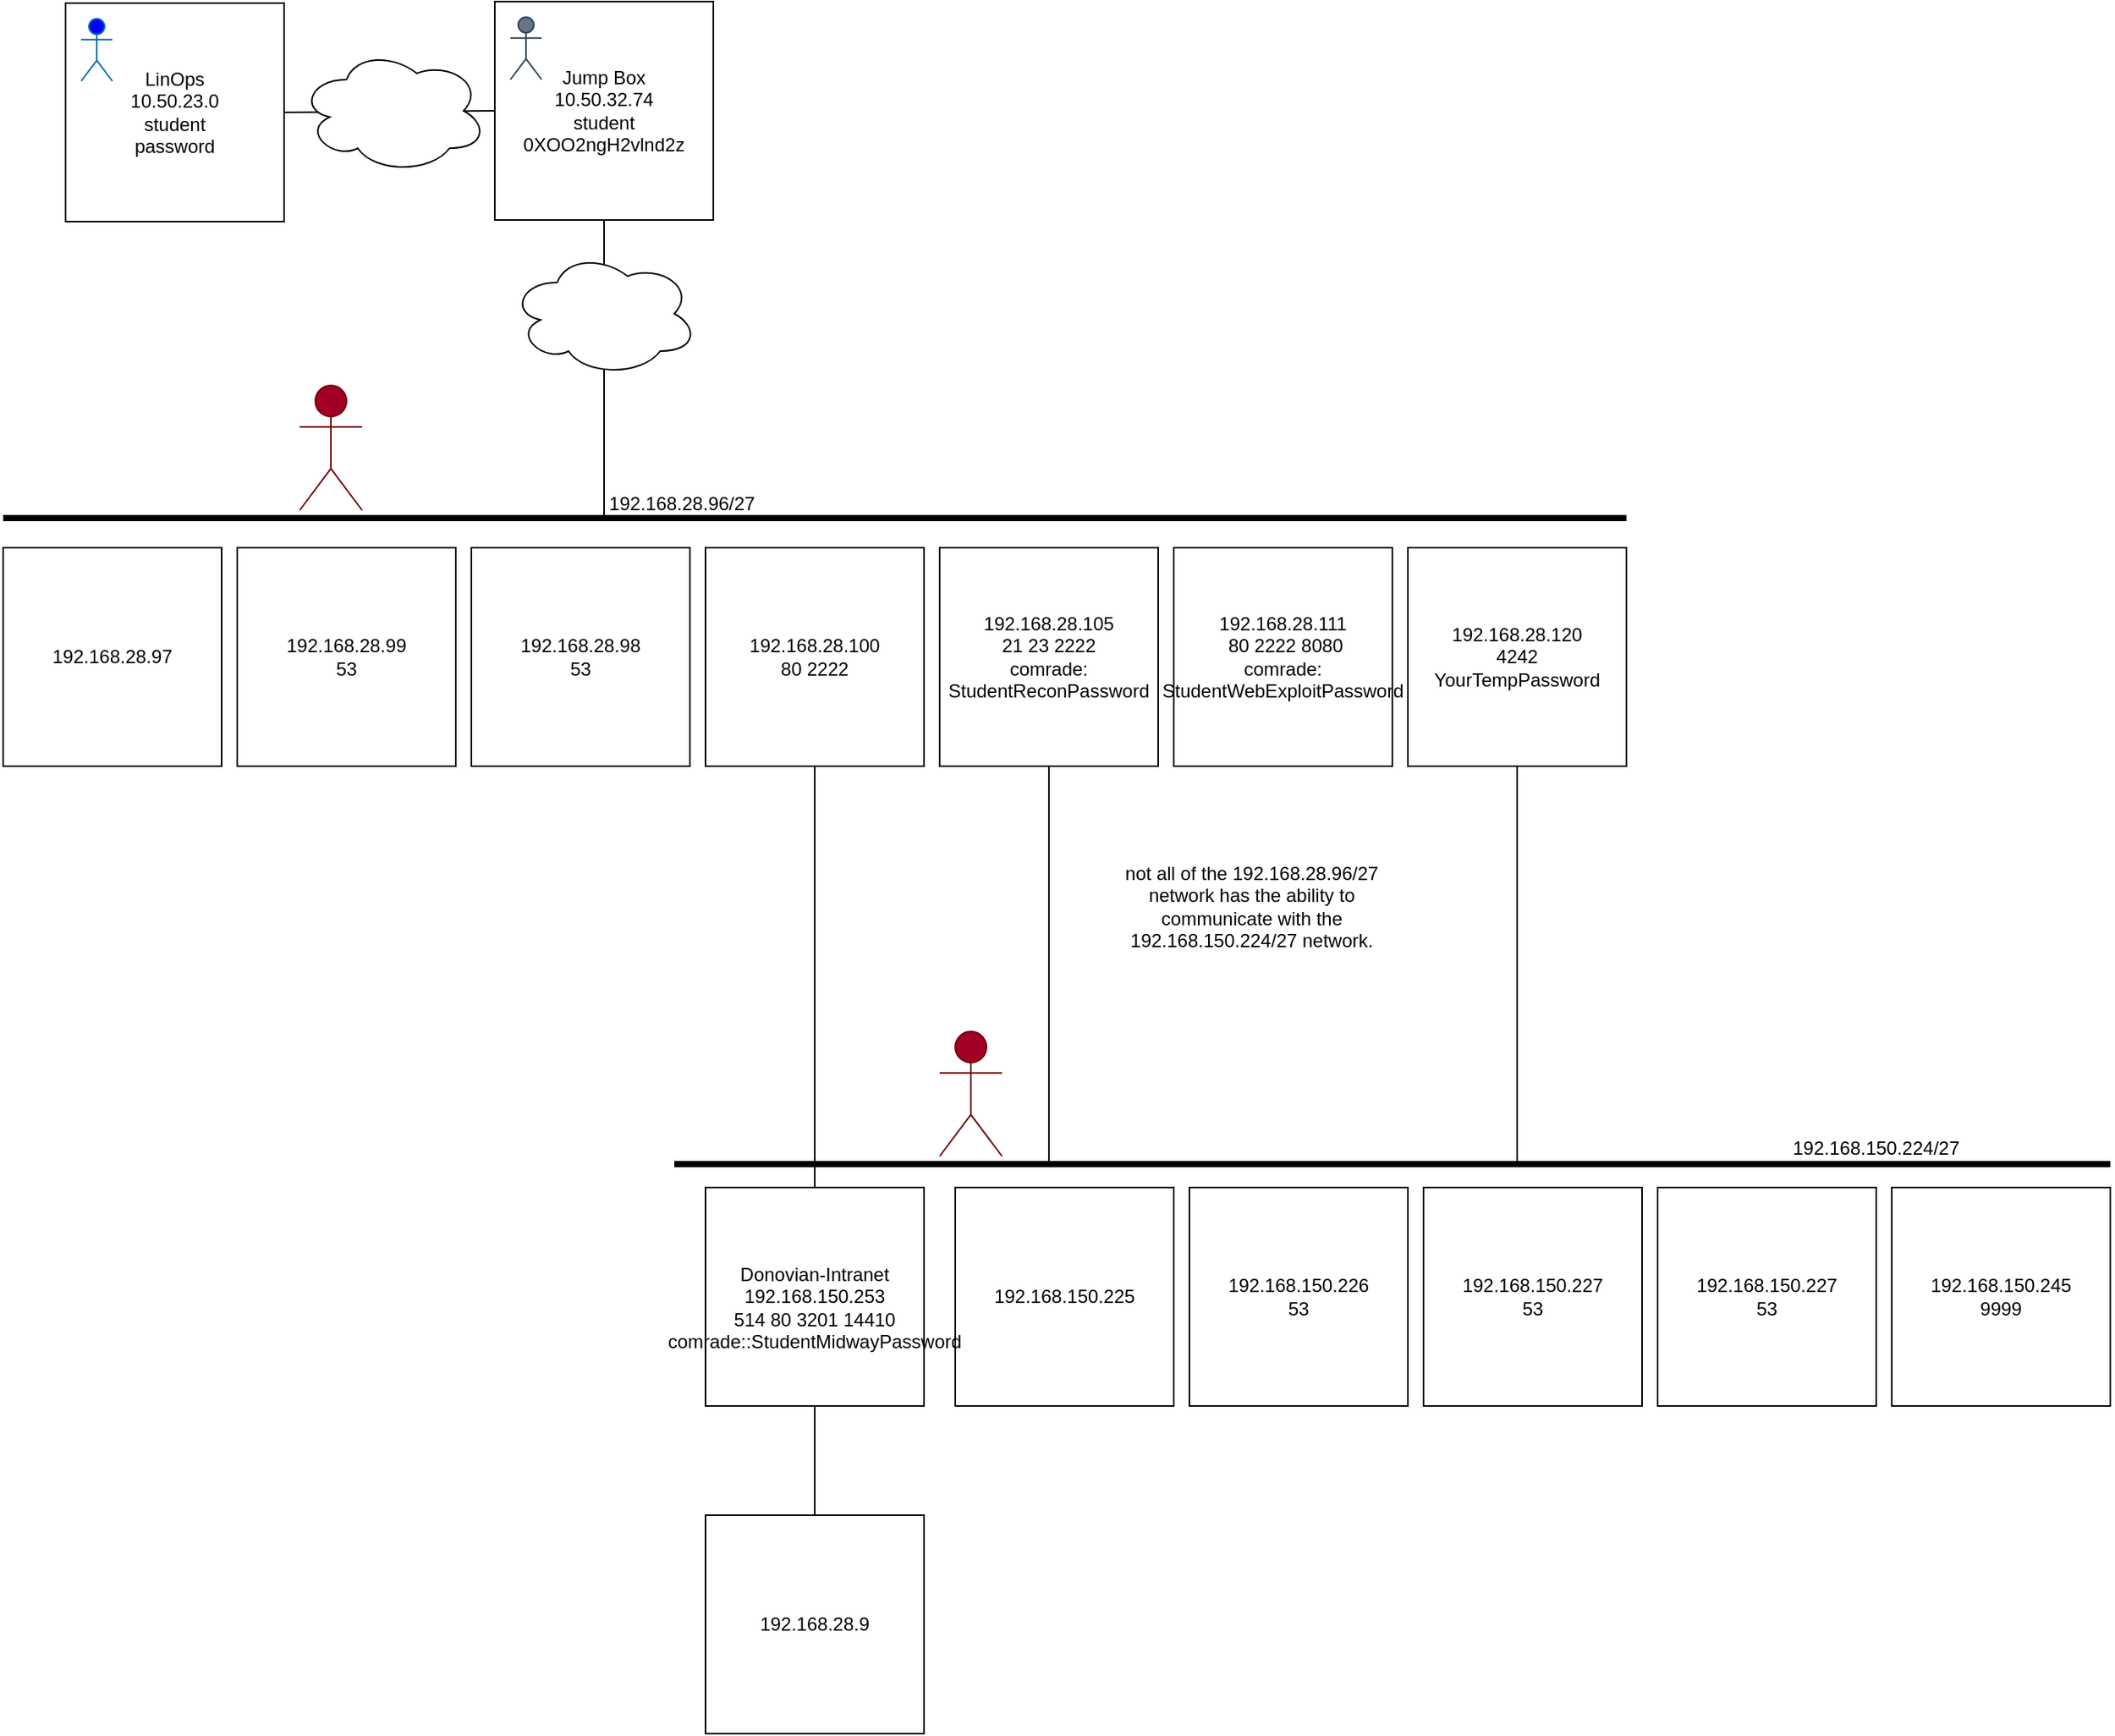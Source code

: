 <mxfile version="21.3.7" type="github" pages="5">
  <diagram name="Page-1" id="kOOMm8zKSmpwJIy81K7Q">
    <mxGraphModel dx="1208" dy="714" grid="1" gridSize="10" guides="1" tooltips="1" connect="1" arrows="1" fold="1" page="1" pageScale="1" pageWidth="850" pageHeight="1100" math="0" shadow="0">
      <root>
        <mxCell id="0" />
        <mxCell id="1" parent="0" />
        <mxCell id="7rxzncGhu5H5seyyBJXx-3" value="" style="group" parent="1" vertex="1" connectable="0">
          <mxGeometry x="100" y="31" width="140" height="140" as="geometry" />
        </mxCell>
        <mxCell id="7rxzncGhu5H5seyyBJXx-1" value="&lt;div&gt;LinOps&lt;/div&gt;&lt;div&gt;10.50.23.0&lt;br&gt;&lt;/div&gt;&lt;div&gt;student&lt;/div&gt;&lt;div&gt;password&lt;br&gt;&lt;/div&gt;" style="whiteSpace=wrap;html=1;aspect=fixed;" parent="7rxzncGhu5H5seyyBJXx-3" vertex="1">
          <mxGeometry width="140" height="140" as="geometry" />
        </mxCell>
        <mxCell id="7rxzncGhu5H5seyyBJXx-2" value="" style="shape=umlActor;verticalLabelPosition=bottom;verticalAlign=top;html=1;outlineConnect=0;fillColor=#0000FF;fontColor=#ffffff;strokeColor=#006EAF;" parent="7rxzncGhu5H5seyyBJXx-3" vertex="1">
          <mxGeometry x="10" y="10" width="20" height="40" as="geometry" />
        </mxCell>
        <mxCell id="7rxzncGhu5H5seyyBJXx-6" value="" style="group" parent="1" vertex="1" connectable="0">
          <mxGeometry x="375" y="30" width="140" height="140" as="geometry" />
        </mxCell>
        <mxCell id="7rxzncGhu5H5seyyBJXx-4" value="&lt;div&gt;Jump Box&lt;br&gt;&lt;/div&gt;&lt;div&gt;10.50.32.74&lt;br&gt;&lt;/div&gt;&lt;div&gt;student&lt;/div&gt;&lt;div&gt;0XOO2ngH2vlnd2z&lt;br&gt;&lt;/div&gt;" style="whiteSpace=wrap;html=1;aspect=fixed;" parent="7rxzncGhu5H5seyyBJXx-6" vertex="1">
          <mxGeometry width="140" height="140" as="geometry" />
        </mxCell>
        <mxCell id="7rxzncGhu5H5seyyBJXx-5" value="" style="shape=umlActor;verticalLabelPosition=bottom;verticalAlign=top;html=1;outlineConnect=0;fillColor=#647687;fontColor=#ffffff;strokeColor=#314354;" parent="7rxzncGhu5H5seyyBJXx-6" vertex="1">
          <mxGeometry x="10" y="10" width="20" height="40" as="geometry" />
        </mxCell>
        <mxCell id="7rxzncGhu5H5seyyBJXx-9" value="" style="group;fillColor=#e51400;fontColor=#ffffff;strokeColor=#B20000;" parent="1" vertex="1" connectable="0">
          <mxGeometry x="210" y="380" width="140" height="140" as="geometry" />
        </mxCell>
        <mxCell id="7rxzncGhu5H5seyyBJXx-7" value="&lt;div&gt;192.168.28.99&lt;/div&gt;53" style="whiteSpace=wrap;html=1;aspect=fixed;" parent="7rxzncGhu5H5seyyBJXx-9" vertex="1">
          <mxGeometry width="140" height="140" as="geometry" />
        </mxCell>
        <mxCell id="7rxzncGhu5H5seyyBJXx-10" value="" style="endArrow=none;html=1;rounded=0;entryX=0;entryY=0.5;entryDx=0;entryDy=0;exitX=1;exitY=0.5;exitDx=0;exitDy=0;" parent="1" source="7rxzncGhu5H5seyyBJXx-1" target="7rxzncGhu5H5seyyBJXx-4" edge="1">
          <mxGeometry width="50" height="50" relative="1" as="geometry">
            <mxPoint x="270" y="140" as="sourcePoint" />
            <mxPoint x="320" y="90" as="targetPoint" />
          </mxGeometry>
        </mxCell>
        <mxCell id="7rxzncGhu5H5seyyBJXx-11" value="" style="ellipse;shape=cloud;whiteSpace=wrap;html=1;" parent="1" vertex="1">
          <mxGeometry x="250" y="60" width="120" height="80" as="geometry" />
        </mxCell>
        <mxCell id="7rxzncGhu5H5seyyBJXx-13" value="not all of the 192.168.28.96/27 network has the ability to communicate with the 192.168.150.224/27 network." style="text;html=1;strokeColor=none;fillColor=none;align=center;verticalAlign=middle;whiteSpace=wrap;rounded=0;" parent="1" vertex="1">
          <mxGeometry x="760" y="570" width="200" height="80" as="geometry" />
        </mxCell>
        <mxCell id="7rxzncGhu5H5seyyBJXx-15" value="" style="endArrow=none;html=1;rounded=0;entryX=0.5;entryY=1;entryDx=0;entryDy=0;" parent="1" target="7rxzncGhu5H5seyyBJXx-4" edge="1">
          <mxGeometry width="50" height="50" relative="1" as="geometry">
            <mxPoint x="445" y="360" as="sourcePoint" />
            <mxPoint x="520" y="240" as="targetPoint" />
          </mxGeometry>
        </mxCell>
        <mxCell id="7rxzncGhu5H5seyyBJXx-17" value="" style="line;strokeWidth=4;html=1;perimeter=backbonePerimeter;points=[];outlineConnect=0;" parent="1" vertex="1">
          <mxGeometry x="60" y="356" width="1040" height="10" as="geometry" />
        </mxCell>
        <mxCell id="7rxzncGhu5H5seyyBJXx-19" value="192.168.28.96/27" style="text;html=1;strokeColor=none;fillColor=none;align=center;verticalAlign=middle;whiteSpace=wrap;rounded=0;" parent="1" vertex="1">
          <mxGeometry x="465" y="337" width="60" height="30" as="geometry" />
        </mxCell>
        <mxCell id="7rxzncGhu5H5seyyBJXx-20" value="&lt;div&gt;192.168.28.98&lt;/div&gt;&lt;div&gt;53&lt;/div&gt;" style="whiteSpace=wrap;html=1;aspect=fixed;" parent="1" vertex="1">
          <mxGeometry x="360" y="380" width="140" height="140" as="geometry" />
        </mxCell>
        <mxCell id="7rxzncGhu5H5seyyBJXx-21" value="&lt;div&gt;192.168.28.100&lt;/div&gt;&lt;div&gt;80 2222&lt;br&gt;&lt;/div&gt;" style="whiteSpace=wrap;html=1;aspect=fixed;" parent="1" vertex="1">
          <mxGeometry x="510" y="380" width="140" height="140" as="geometry" />
        </mxCell>
        <mxCell id="7rxzncGhu5H5seyyBJXx-22" value="192.168.28.97" style="whiteSpace=wrap;html=1;aspect=fixed;" parent="1" vertex="1">
          <mxGeometry x="60" y="380" width="140" height="140" as="geometry" />
        </mxCell>
        <mxCell id="7rxzncGhu5H5seyyBJXx-23" value="&lt;div&gt;192.168.28.105&lt;/div&gt;&lt;div&gt;21 23 2222&lt;/div&gt;&lt;div&gt;comrade:&lt;/div&gt;&lt;div&gt;StudentReconPassword&lt;/div&gt;" style="whiteSpace=wrap;html=1;aspect=fixed;" parent="1" vertex="1">
          <mxGeometry x="660" y="380" width="140" height="140" as="geometry" />
        </mxCell>
        <mxCell id="7rxzncGhu5H5seyyBJXx-24" value="&lt;div&gt;192.168.28.111&lt;/div&gt;&lt;div&gt;&amp;nbsp;80 2222 8080&lt;/div&gt;&lt;div&gt;comrade:&lt;/div&gt;&lt;div&gt;StudentWebExploitPassword&lt;/div&gt;" style="whiteSpace=wrap;html=1;aspect=fixed;" parent="1" vertex="1">
          <mxGeometry x="810" y="380" width="140" height="140" as="geometry" />
        </mxCell>
        <mxCell id="7rxzncGhu5H5seyyBJXx-25" value="&lt;div&gt;192.168.28.120&lt;/div&gt;&lt;div&gt;4242&lt;/div&gt;&lt;div&gt;YourTempPassword&lt;br&gt;&lt;/div&gt;" style="whiteSpace=wrap;html=1;aspect=fixed;" parent="1" vertex="1">
          <mxGeometry x="960" y="380" width="140" height="140" as="geometry" />
        </mxCell>
        <mxCell id="7rxzncGhu5H5seyyBJXx-8" value="" style="shape=umlActor;verticalLabelPosition=bottom;verticalAlign=top;html=1;outlineConnect=0;fillColor=#a20025;fontColor=#ffffff;strokeColor=#6F0000;" parent="1" vertex="1">
          <mxGeometry x="660" y="690" width="40" height="80" as="geometry" />
        </mxCell>
        <mxCell id="7rxzncGhu5H5seyyBJXx-26" value="" style="ellipse;shape=cloud;whiteSpace=wrap;html=1;" parent="1" vertex="1">
          <mxGeometry x="385" y="190" width="120" height="80" as="geometry" />
        </mxCell>
        <mxCell id="7rxzncGhu5H5seyyBJXx-32" value="192.168.150.225" style="whiteSpace=wrap;html=1;aspect=fixed;" parent="1" vertex="1">
          <mxGeometry x="670" y="790" width="140" height="140" as="geometry" />
        </mxCell>
        <mxCell id="7rxzncGhu5H5seyyBJXx-33" value="&lt;div&gt;192.168.150.226&lt;/div&gt;&lt;div&gt;53&lt;/div&gt;" style="whiteSpace=wrap;html=1;aspect=fixed;" parent="1" vertex="1">
          <mxGeometry x="820" y="790" width="140" height="140" as="geometry" />
        </mxCell>
        <mxCell id="7rxzncGhu5H5seyyBJXx-34" value="&lt;div&gt;192.168.150.227&lt;/div&gt;&lt;div&gt;53&lt;br&gt;&lt;/div&gt;" style="whiteSpace=wrap;html=1;aspect=fixed;" parent="1" vertex="1">
          <mxGeometry x="970" y="790" width="140" height="140" as="geometry" />
        </mxCell>
        <mxCell id="7rxzncGhu5H5seyyBJXx-35" value="" style="shape=umlActor;verticalLabelPosition=bottom;verticalAlign=top;html=1;outlineConnect=0;fillColor=#a20025;fontColor=#ffffff;strokeColor=#6F0000;" parent="1" vertex="1">
          <mxGeometry x="250" y="276" width="40" height="80" as="geometry" />
        </mxCell>
        <mxCell id="7rxzncGhu5H5seyyBJXx-39" value="" style="endArrow=none;html=1;rounded=0;entryX=0.5;entryY=1;entryDx=0;entryDy=0;" parent="1" source="7rxzncGhu5H5seyyBJXx-41" target="7rxzncGhu5H5seyyBJXx-25" edge="1">
          <mxGeometry width="50" height="50" relative="1" as="geometry">
            <mxPoint x="1030" y="630" as="sourcePoint" />
            <mxPoint x="1010" y="630" as="targetPoint" />
          </mxGeometry>
        </mxCell>
        <mxCell id="7rxzncGhu5H5seyyBJXx-41" value="" style="line;strokeWidth=4;html=1;perimeter=backbonePerimeter;points=[];outlineConnect=0;" parent="1" vertex="1">
          <mxGeometry x="490" y="770" width="920" height="10" as="geometry" />
        </mxCell>
        <mxCell id="7rxzncGhu5H5seyyBJXx-44" value="&lt;div&gt;192.168.150.227&lt;/div&gt;&lt;div&gt;53&lt;br&gt;&lt;/div&gt;" style="whiteSpace=wrap;html=1;aspect=fixed;" parent="1" vertex="1">
          <mxGeometry x="1120" y="790" width="140" height="140" as="geometry" />
        </mxCell>
        <mxCell id="3pL5cruVmipBJHujs6nN-1" value="192.168.150.224/27" style="text;html=1;strokeColor=none;fillColor=none;align=center;verticalAlign=middle;whiteSpace=wrap;rounded=0;" parent="1" vertex="1">
          <mxGeometry x="1230" y="750" width="60" height="30" as="geometry" />
        </mxCell>
        <mxCell id="ft-l_PQJDunFmw_037Gx-1" value="&lt;div&gt;192.168.150.245&lt;/div&gt;&lt;div&gt;9999&lt;br&gt;&lt;/div&gt;" style="whiteSpace=wrap;html=1;aspect=fixed;" parent="1" vertex="1">
          <mxGeometry x="1270" y="790" width="140" height="140" as="geometry" />
        </mxCell>
        <mxCell id="ft-l_PQJDunFmw_037Gx-3" value="" style="endArrow=none;html=1;rounded=0;entryX=0.5;entryY=1;entryDx=0;entryDy=0;" parent="1" source="7rxzncGhu5H5seyyBJXx-41" target="7rxzncGhu5H5seyyBJXx-23" edge="1">
          <mxGeometry width="50" height="50" relative="1" as="geometry">
            <mxPoint x="810" y="630" as="sourcePoint" />
            <mxPoint x="720" y="580" as="targetPoint" />
          </mxGeometry>
        </mxCell>
        <mxCell id="ft-l_PQJDunFmw_037Gx-4" value="&lt;div&gt;&lt;br&gt;&lt;/div&gt;&lt;div&gt;Donovian-Intranet&lt;br&gt;&lt;/div&gt;&lt;div&gt;192.168.150.253&lt;/div&gt;&lt;div&gt;514 80 3201 14410&lt;/div&gt;comrade::StudentMidwayPassword&lt;br&gt;" style="whiteSpace=wrap;html=1;aspect=fixed;" parent="1" vertex="1">
          <mxGeometry x="510" y="790" width="140" height="140" as="geometry" />
        </mxCell>
        <mxCell id="ft-l_PQJDunFmw_037Gx-6" value="&lt;div&gt;192.168.28.9&lt;/div&gt;" style="whiteSpace=wrap;html=1;aspect=fixed;" parent="1" vertex="1">
          <mxGeometry x="510" y="1000" width="140" height="140" as="geometry" />
        </mxCell>
        <mxCell id="ft-l_PQJDunFmw_037Gx-8" value="" style="endArrow=none;html=1;rounded=0;entryX=0.5;entryY=1;entryDx=0;entryDy=0;" parent="1" target="7rxzncGhu5H5seyyBJXx-21" edge="1">
          <mxGeometry width="50" height="50" relative="1" as="geometry">
            <mxPoint x="580" y="670" as="sourcePoint" />
            <mxPoint x="590" y="630" as="targetPoint" />
          </mxGeometry>
        </mxCell>
        <mxCell id="ft-l_PQJDunFmw_037Gx-9" value="" style="endArrow=none;html=1;rounded=0;entryX=0.5;entryY=1;entryDx=0;entryDy=0;" parent="1" edge="1" target="ft-l_PQJDunFmw_037Gx-4">
          <mxGeometry width="50" height="50" relative="1" as="geometry">
            <mxPoint x="580" y="1000" as="sourcePoint" />
            <mxPoint x="590" y="960" as="targetPoint" />
          </mxGeometry>
        </mxCell>
        <mxCell id="ft-l_PQJDunFmw_037Gx-11" value="" style="endArrow=none;html=1;rounded=0;exitX=0.5;exitY=0;exitDx=0;exitDy=0;" parent="1" source="ft-l_PQJDunFmw_037Gx-4" edge="1">
          <mxGeometry width="50" height="50" relative="1" as="geometry">
            <mxPoint x="460" y="780" as="sourcePoint" />
            <mxPoint x="580" y="670" as="targetPoint" />
          </mxGeometry>
        </mxCell>
      </root>
    </mxGraphModel>
  </diagram>
  <diagram id="EgERJhsT31XVEqbXKCsL" name="Page-2">
    <mxGraphModel dx="1434" dy="907" grid="1" gridSize="10" guides="1" tooltips="1" connect="1" arrows="1" fold="1" page="1" pageScale="1" pageWidth="850" pageHeight="1100" math="0" shadow="0">
      <root>
        <mxCell id="0" />
        <mxCell id="1" parent="0" />
        <mxCell id="fCujz81r1CcZG0c00k0V-1" value="" style="group" parent="1" vertex="1" connectable="0">
          <mxGeometry x="30" y="11" width="140" height="140" as="geometry" />
        </mxCell>
        <mxCell id="fCujz81r1CcZG0c00k0V-2" value="&lt;div&gt;LinOps&lt;/div&gt;&lt;div&gt;10.50.23.0&lt;br&gt;&lt;/div&gt;&lt;div&gt;student&lt;/div&gt;&lt;div&gt;password&lt;br&gt;&lt;/div&gt;" style="whiteSpace=wrap;html=1;aspect=fixed;" parent="fCujz81r1CcZG0c00k0V-1" vertex="1">
          <mxGeometry width="140" height="140" as="geometry" />
        </mxCell>
        <mxCell id="fCujz81r1CcZG0c00k0V-3" value="" style="shape=umlActor;verticalLabelPosition=bottom;verticalAlign=top;html=1;outlineConnect=0;fillColor=#0000FF;fontColor=#ffffff;strokeColor=#006EAF;" parent="fCujz81r1CcZG0c00k0V-1" vertex="1">
          <mxGeometry x="10" y="10" width="20" height="40" as="geometry" />
        </mxCell>
        <mxCell id="fCujz81r1CcZG0c00k0V-4" value="" style="group" parent="1" vertex="1" connectable="0">
          <mxGeometry x="305" y="10" width="140" height="140" as="geometry" />
        </mxCell>
        <mxCell id="fCujz81r1CcZG0c00k0V-5" value="&lt;div&gt;Jump Box&lt;br&gt;&lt;/div&gt;&lt;div&gt;10.50.32.74&lt;br&gt;&lt;/div&gt;&lt;div&gt;student&lt;/div&gt;&lt;div&gt;0XOO2ngH2vlnd2z&lt;br&gt;&lt;/div&gt;" style="whiteSpace=wrap;html=1;aspect=fixed;" parent="fCujz81r1CcZG0c00k0V-4" vertex="1">
          <mxGeometry width="140" height="140" as="geometry" />
        </mxCell>
        <mxCell id="fCujz81r1CcZG0c00k0V-6" value="" style="shape=umlActor;verticalLabelPosition=bottom;verticalAlign=top;html=1;outlineConnect=0;fillColor=#647687;fontColor=#ffffff;strokeColor=#314354;" parent="fCujz81r1CcZG0c00k0V-4" vertex="1">
          <mxGeometry x="10" y="10" width="20" height="40" as="geometry" />
        </mxCell>
        <mxCell id="fCujz81r1CcZG0c00k0V-7" value="" style="endArrow=none;html=1;rounded=0;entryX=0;entryY=0.5;entryDx=0;entryDy=0;exitX=1;exitY=0.5;exitDx=0;exitDy=0;" parent="1" source="fCujz81r1CcZG0c00k0V-2" target="fCujz81r1CcZG0c00k0V-5" edge="1">
          <mxGeometry width="50" height="50" relative="1" as="geometry">
            <mxPoint x="200" y="120" as="sourcePoint" />
            <mxPoint x="250" y="70" as="targetPoint" />
          </mxGeometry>
        </mxCell>
        <mxCell id="fCujz81r1CcZG0c00k0V-8" value="" style="ellipse;shape=cloud;whiteSpace=wrap;html=1;" parent="1" vertex="1">
          <mxGeometry x="180" y="40" width="120" height="80" as="geometry" />
        </mxCell>
        <mxCell id="fCujz81r1CcZG0c00k0V-10" value="" style="endArrow=none;html=1;rounded=0;entryX=0.5;entryY=1;entryDx=0;entryDy=0;" parent="1" target="fCujz81r1CcZG0c00k0V-5" edge="1">
          <mxGeometry width="50" height="50" relative="1" as="geometry">
            <mxPoint x="375" y="290" as="sourcePoint" />
            <mxPoint x="450" y="450" as="targetPoint" />
          </mxGeometry>
        </mxCell>
        <mxCell id="fCujz81r1CcZG0c00k0V-11" value="" style="ellipse;shape=cloud;whiteSpace=wrap;html=1;" parent="1" vertex="1">
          <mxGeometry x="315" y="170" width="120" height="80" as="geometry" />
        </mxCell>
        <mxCell id="fCujz81r1CcZG0c00k0V-12" value="Donovian_MI_websvr&lt;br&gt;&lt;div&gt;10.100.28.40&lt;/div&gt;&lt;div&gt;4444 80&lt;br&gt;&lt;/div&gt;" style="whiteSpace=wrap;html=1;aspect=fixed;" parent="1" vertex="1">
          <mxGeometry x="305" y="290" width="140" height="140" as="geometry" />
        </mxCell>
        <mxCell id="fCujz81r1CcZG0c00k0V-13" value="" style="shape=umlActor;verticalLabelPosition=bottom;verticalAlign=top;html=1;outlineConnect=0;fillColor=#a20025;fontColor=#ffffff;strokeColor=#6F0000;" parent="1" vertex="1">
          <mxGeometry x="315" y="300" width="20" height="40" as="geometry" />
        </mxCell>
        <mxCell id="fCujz81r1CcZG0c00k0V-18" value="&lt;pre&gt;10.100.28.55&lt;br&gt;80&lt;/pre&gt;" style="whiteSpace=wrap;html=1;aspect=fixed;" parent="1" vertex="1">
          <mxGeometry x="305" y="470" width="140" height="140" as="geometry" />
        </mxCell>
        <mxCell id="fCujz81r1CcZG0c00k0V-19" value="" style="shape=umlActor;verticalLabelPosition=bottom;verticalAlign=top;html=1;outlineConnect=0;fillColor=#a20025;fontColor=#ffffff;strokeColor=#6F0000;" parent="1" vertex="1">
          <mxGeometry x="315" y="480" width="20" height="40" as="geometry" />
        </mxCell>
        <mxCell id="fCujz81r1CcZG0c00k0V-20" value="" style="endArrow=none;html=1;rounded=0;entryX=0.5;entryY=1;entryDx=0;entryDy=0;exitX=0.5;exitY=0;exitDx=0;exitDy=0;" parent="1" source="fCujz81r1CcZG0c00k0V-18" target="fCujz81r1CcZG0c00k0V-12" edge="1">
          <mxGeometry width="50" height="50" relative="1" as="geometry">
            <mxPoint x="230" y="500" as="sourcePoint" />
            <mxPoint x="280" y="450" as="targetPoint" />
          </mxGeometry>
        </mxCell>
      </root>
    </mxGraphModel>
  </diagram>
  <diagram id="BZRANJqEfGFJKNnBzCtL" name="Page-3">
    <mxGraphModel dx="1434" dy="907" grid="1" gridSize="10" guides="1" tooltips="1" connect="1" arrows="1" fold="1" page="1" pageScale="1" pageWidth="850" pageHeight="1100" math="0" shadow="0">
      <root>
        <mxCell id="0" />
        <mxCell id="1" parent="0" />
        <mxCell id="xSkj8R1raqOGGPksodXE-3" value="" style="group" parent="1" vertex="1" connectable="0">
          <mxGeometry x="41" y="39" width="415" height="280" as="geometry" />
        </mxCell>
        <mxCell id="lqXFej5f-LCCziqq_guy-1" value="" style="group" parent="xSkj8R1raqOGGPksodXE-3" vertex="1" connectable="0">
          <mxGeometry y="1" width="140" height="140" as="geometry" />
        </mxCell>
        <mxCell id="lqXFej5f-LCCziqq_guy-2" value="&lt;div&gt;LinOps&lt;/div&gt;&lt;div&gt;10.50.23.0&lt;br&gt;&lt;/div&gt;&lt;div&gt;student&lt;/div&gt;&lt;div&gt;password&lt;br&gt;&lt;/div&gt;" style="whiteSpace=wrap;html=1;aspect=fixed;" parent="lqXFej5f-LCCziqq_guy-1" vertex="1">
          <mxGeometry width="140" height="140" as="geometry" />
        </mxCell>
        <mxCell id="lqXFej5f-LCCziqq_guy-3" value="" style="shape=umlActor;verticalLabelPosition=bottom;verticalAlign=top;html=1;outlineConnect=0;fillColor=#0000FF;fontColor=#ffffff;strokeColor=#006EAF;" parent="lqXFej5f-LCCziqq_guy-1" vertex="1">
          <mxGeometry x="10" y="10" width="20" height="40" as="geometry" />
        </mxCell>
        <mxCell id="lqXFej5f-LCCziqq_guy-4" value="" style="group" parent="xSkj8R1raqOGGPksodXE-3" vertex="1" connectable="0">
          <mxGeometry x="280" width="140" height="140" as="geometry" />
        </mxCell>
        <mxCell id="lqXFej5f-LCCziqq_guy-5" value="&lt;div&gt;Jump Box&lt;br&gt;&lt;/div&gt;&lt;div&gt;10.50.32.74&lt;br&gt;&lt;/div&gt;&lt;div&gt;student&lt;/div&gt;&lt;div&gt;0XOO2ngH2vlnd2z&lt;br&gt;&lt;/div&gt;" style="whiteSpace=wrap;html=1;aspect=fixed;" parent="lqXFej5f-LCCziqq_guy-4" vertex="1">
          <mxGeometry width="140" height="140" as="geometry" />
        </mxCell>
        <mxCell id="lqXFej5f-LCCziqq_guy-6" value="" style="shape=umlActor;verticalLabelPosition=bottom;verticalAlign=top;html=1;outlineConnect=0;fillColor=#647687;fontColor=#ffffff;strokeColor=#314354;" parent="lqXFej5f-LCCziqq_guy-4" vertex="1">
          <mxGeometry x="10" y="10" width="20" height="40" as="geometry" />
        </mxCell>
        <mxCell id="lqXFej5f-LCCziqq_guy-7" value="" style="endArrow=none;html=1;rounded=0;entryX=0;entryY=0.5;entryDx=0;entryDy=0;exitX=1;exitY=0.5;exitDx=0;exitDy=0;" parent="xSkj8R1raqOGGPksodXE-3" source="lqXFej5f-LCCziqq_guy-2" target="lqXFej5f-LCCziqq_guy-5" edge="1">
          <mxGeometry width="50" height="50" relative="1" as="geometry">
            <mxPoint x="170" y="110" as="sourcePoint" />
            <mxPoint x="220" y="60" as="targetPoint" />
          </mxGeometry>
        </mxCell>
        <mxCell id="lqXFej5f-LCCziqq_guy-8" value="" style="ellipse;shape=cloud;whiteSpace=wrap;html=1;" parent="xSkj8R1raqOGGPksodXE-3" vertex="1">
          <mxGeometry x="150" y="30" width="120" height="80" as="geometry" />
        </mxCell>
        <mxCell id="lqXFej5f-LCCziqq_guy-9" value="" style="endArrow=none;html=1;rounded=0;entryX=0.5;entryY=1;entryDx=0;entryDy=0;" parent="xSkj8R1raqOGGPksodXE-3" target="lqXFej5f-LCCziqq_guy-5" edge="1">
          <mxGeometry width="50" height="50" relative="1" as="geometry">
            <mxPoint x="349" y="281" as="sourcePoint" />
            <mxPoint x="420" y="440" as="targetPoint" />
          </mxGeometry>
        </mxCell>
        <mxCell id="lqXFej5f-LCCziqq_guy-10" value="" style="ellipse;shape=cloud;whiteSpace=wrap;html=1;" parent="xSkj8R1raqOGGPksodXE-3" vertex="1">
          <mxGeometry x="285" y="160" width="120" height="80" as="geometry" />
        </mxCell>
        <mxCell id="xSkj8R1raqOGGPksodXE-4" value="" style="group" parent="1" vertex="1" connectable="0">
          <mxGeometry x="326" y="319" width="140" height="140" as="geometry" />
        </mxCell>
        <mxCell id="xSkj8R1raqOGGPksodXE-1" value="&lt;div&gt;donovian-nla&lt;/div&gt;&lt;div&gt;10.100.28.48&lt;br&gt;&lt;/div&gt;&lt;div&gt;80&lt;br&gt;&lt;/div&gt;" style="whiteSpace=wrap;html=1;aspect=fixed;" parent="xSkj8R1raqOGGPksodXE-4" vertex="1">
          <mxGeometry width="140" height="140" as="geometry" />
        </mxCell>
        <mxCell id="xSkj8R1raqOGGPksodXE-2" value="" style="shape=umlActor;verticalLabelPosition=bottom;verticalAlign=top;html=1;outlineConnect=0;fillColor=#a20025;fontColor=#ffffff;strokeColor=#6F0000;" parent="xSkj8R1raqOGGPksodXE-4" vertex="1">
          <mxGeometry x="10" y="10" width="20" height="40" as="geometry" />
        </mxCell>
        <mxCell id="xSkj8R1raqOGGPksodXE-6" value="" style="group" parent="1" vertex="1" connectable="0">
          <mxGeometry x="40" y="240" width="140" height="140" as="geometry" />
        </mxCell>
        <mxCell id="xSkj8R1raqOGGPksodXE-7" value="" style="whiteSpace=wrap;html=1;aspect=fixed;" parent="xSkj8R1raqOGGPksodXE-6" vertex="1">
          <mxGeometry width="140" height="140" as="geometry" />
        </mxCell>
        <mxCell id="xSkj8R1raqOGGPksodXE-8" value="" style="shape=umlActor;verticalLabelPosition=bottom;verticalAlign=top;html=1;outlineConnect=0;fillColor=#a20025;fontColor=#ffffff;strokeColor=#6F0000;" parent="xSkj8R1raqOGGPksodXE-6" vertex="1">
          <mxGeometry x="10" y="10" width="20" height="40" as="geometry" />
        </mxCell>
        <mxCell id="xSkj8R1raqOGGPksodXE-9" value="&lt;p&gt;&lt;b&gt;&lt;u&gt;Target Section:&lt;/u&gt;&lt;/b&gt;&lt;/p&gt;T1 &lt;br&gt;&lt;br/&gt;Hostname: donovian-nla&lt;br&gt;&lt;br/&gt;IP: 10.100.28.48&lt;br&gt;&lt;br/&gt;OS: unknown&lt;br&gt;&lt;br/&gt;Creds:unknown&lt;br&gt;&lt;br/&gt;Last Known SSH Port: unknown&lt;br&gt;&lt;br/&gt;Last Known HTTP Port: 80&lt;br&gt;&lt;br/&gt;PSP: Unknown&lt;br&gt;&lt;br/&gt;Malware: Unknown&lt;br&gt;&lt;br/&gt;Action: Conduct approved SQLi Exploitation techniques to collect intelligence." style="text;html=1;strokeColor=none;fillColor=none;align=center;verticalAlign=middle;whiteSpace=wrap;rounded=0;" parent="1" vertex="1">
          <mxGeometry x="470" y="10" width="370" height="350" as="geometry" />
        </mxCell>
      </root>
    </mxGraphModel>
  </diagram>
  <diagram id="AW_jaKhV32HipfdjDPOR" name="Page-4">
    <mxGraphModel dx="1434" dy="2007" grid="1" gridSize="10" guides="1" tooltips="1" connect="1" arrows="1" fold="1" page="1" pageScale="1" pageWidth="850" pageHeight="1100" math="0" shadow="0">
      <root>
        <mxCell id="0" />
        <mxCell id="1" parent="0" />
        <mxCell id="16dA7mFoVMGs_jG1gS2s-1" value="" style="group" parent="1" vertex="1" connectable="0">
          <mxGeometry x="20" y="-1069" width="140" height="140" as="geometry" />
        </mxCell>
        <mxCell id="16dA7mFoVMGs_jG1gS2s-2" value="&lt;div&gt;LinOps&lt;/div&gt;&lt;div&gt;10.50.23.0&lt;br&gt;&lt;/div&gt;&lt;div&gt;student&lt;/div&gt;&lt;div&gt;password&lt;br&gt;&lt;/div&gt;" style="whiteSpace=wrap;html=1;aspect=fixed;" parent="16dA7mFoVMGs_jG1gS2s-1" vertex="1">
          <mxGeometry width="140" height="140" as="geometry" />
        </mxCell>
        <mxCell id="16dA7mFoVMGs_jG1gS2s-3" value="" style="shape=umlActor;verticalLabelPosition=bottom;verticalAlign=top;html=1;outlineConnect=0;fillColor=#0000FF;fontColor=#ffffff;strokeColor=#006EAF;" parent="16dA7mFoVMGs_jG1gS2s-1" vertex="1">
          <mxGeometry x="10" y="10" width="20" height="40" as="geometry" />
        </mxCell>
        <mxCell id="16dA7mFoVMGs_jG1gS2s-4" value="" style="group" parent="1" vertex="1" connectable="0">
          <mxGeometry x="295" y="-1070" width="140" height="140" as="geometry" />
        </mxCell>
        <mxCell id="16dA7mFoVMGs_jG1gS2s-5" value="&lt;div&gt;Jump Box&lt;br&gt;&lt;/div&gt;&lt;div&gt;10.50.32.74&lt;br&gt;&lt;/div&gt;&lt;div&gt;student&lt;/div&gt;&lt;div&gt;0XOO2ngH2vlnd2z&lt;br&gt;&lt;/div&gt;" style="whiteSpace=wrap;html=1;aspect=fixed;" parent="16dA7mFoVMGs_jG1gS2s-4" vertex="1">
          <mxGeometry width="140" height="140" as="geometry" />
        </mxCell>
        <mxCell id="16dA7mFoVMGs_jG1gS2s-6" value="" style="shape=umlActor;verticalLabelPosition=bottom;verticalAlign=top;html=1;outlineConnect=0;fillColor=#647687;fontColor=#ffffff;strokeColor=#314354;" parent="16dA7mFoVMGs_jG1gS2s-4" vertex="1">
          <mxGeometry x="10" y="10" width="20" height="40" as="geometry" />
        </mxCell>
        <mxCell id="16dA7mFoVMGs_jG1gS2s-7" value="" style="endArrow=none;html=1;rounded=0;entryX=0;entryY=0.5;entryDx=0;entryDy=0;exitX=1;exitY=0.5;exitDx=0;exitDy=0;" parent="1" source="16dA7mFoVMGs_jG1gS2s-2" target="16dA7mFoVMGs_jG1gS2s-5" edge="1">
          <mxGeometry width="50" height="50" relative="1" as="geometry">
            <mxPoint x="190" y="-960" as="sourcePoint" />
            <mxPoint x="240" y="-1010" as="targetPoint" />
          </mxGeometry>
        </mxCell>
        <mxCell id="16dA7mFoVMGs_jG1gS2s-8" value="" style="ellipse;shape=cloud;whiteSpace=wrap;html=1;" parent="1" vertex="1">
          <mxGeometry x="170" y="-1040" width="120" height="80" as="geometry" />
        </mxCell>
        <mxCell id="16dA7mFoVMGs_jG1gS2s-9" value="" style="endArrow=none;html=1;rounded=0;entryX=0.5;entryY=1;entryDx=0;entryDy=0;" parent="1" target="16dA7mFoVMGs_jG1gS2s-5" edge="1">
          <mxGeometry width="50" height="50" relative="1" as="geometry">
            <mxPoint x="365" y="-790" as="sourcePoint" />
            <mxPoint x="440" y="-630" as="targetPoint" />
          </mxGeometry>
        </mxCell>
        <mxCell id="16dA7mFoVMGs_jG1gS2s-10" value="" style="ellipse;shape=cloud;whiteSpace=wrap;html=1;" parent="1" vertex="1">
          <mxGeometry x="305" y="-910" width="120" height="80" as="geometry" />
        </mxCell>
      </root>
    </mxGraphModel>
  </diagram>
  <diagram name="Page-5" id="GWzHgw_C52mVuIEpIZJ9">
    <mxGraphModel dx="1434" dy="2007" grid="1" gridSize="10" guides="1" tooltips="1" connect="1" arrows="1" fold="1" page="1" pageScale="1" pageWidth="850" pageHeight="1100" math="0" shadow="0">
      <root>
        <mxCell id="DdAfBF9B98xLQ_fHTL1E-0" />
        <mxCell id="DdAfBF9B98xLQ_fHTL1E-1" parent="DdAfBF9B98xLQ_fHTL1E-0" />
        <mxCell id="DdAfBF9B98xLQ_fHTL1E-2" value="" style="group" parent="DdAfBF9B98xLQ_fHTL1E-1" vertex="1" connectable="0">
          <mxGeometry x="20" y="-1069" width="140" height="140" as="geometry" />
        </mxCell>
        <mxCell id="DdAfBF9B98xLQ_fHTL1E-3" value="&lt;div&gt;LinOps&lt;/div&gt;&lt;div&gt;10.50.23.0&lt;br&gt;&lt;/div&gt;&lt;div&gt;student&lt;/div&gt;&lt;div&gt;password&lt;br&gt;&lt;/div&gt;" style="whiteSpace=wrap;html=1;aspect=fixed;" parent="DdAfBF9B98xLQ_fHTL1E-2" vertex="1">
          <mxGeometry width="140" height="140" as="geometry" />
        </mxCell>
        <mxCell id="DdAfBF9B98xLQ_fHTL1E-4" value="" style="shape=umlActor;verticalLabelPosition=bottom;verticalAlign=top;html=1;outlineConnect=0;fillColor=#0000FF;fontColor=#ffffff;strokeColor=#006EAF;" parent="DdAfBF9B98xLQ_fHTL1E-2" vertex="1">
          <mxGeometry x="10" y="10" width="20" height="40" as="geometry" />
        </mxCell>
        <mxCell id="DdAfBF9B98xLQ_fHTL1E-5" value="" style="group" parent="DdAfBF9B98xLQ_fHTL1E-1" vertex="1" connectable="0">
          <mxGeometry x="295" y="-1070" width="140" height="140" as="geometry" />
        </mxCell>
        <mxCell id="DdAfBF9B98xLQ_fHTL1E-6" value="&lt;div&gt;Jump Box&lt;br&gt;&lt;/div&gt;&lt;div&gt;10.50.32.74&lt;br&gt;&lt;/div&gt;&lt;div&gt;student&lt;/div&gt;&lt;div&gt;0XOO2ngH2vlnd2z&lt;br&gt;&lt;/div&gt;" style="whiteSpace=wrap;html=1;aspect=fixed;" parent="DdAfBF9B98xLQ_fHTL1E-5" vertex="1">
          <mxGeometry width="140" height="140" as="geometry" />
        </mxCell>
        <mxCell id="DdAfBF9B98xLQ_fHTL1E-7" value="" style="shape=umlActor;verticalLabelPosition=bottom;verticalAlign=top;html=1;outlineConnect=0;fillColor=#647687;fontColor=#ffffff;strokeColor=#314354;" parent="DdAfBF9B98xLQ_fHTL1E-5" vertex="1">
          <mxGeometry x="10" y="10" width="20" height="40" as="geometry" />
        </mxCell>
        <mxCell id="DdAfBF9B98xLQ_fHTL1E-8" value="" style="endArrow=none;html=1;rounded=0;entryX=0;entryY=0.5;entryDx=0;entryDy=0;exitX=1;exitY=0.5;exitDx=0;exitDy=0;" parent="DdAfBF9B98xLQ_fHTL1E-1" source="DdAfBF9B98xLQ_fHTL1E-3" target="DdAfBF9B98xLQ_fHTL1E-6" edge="1">
          <mxGeometry width="50" height="50" relative="1" as="geometry">
            <mxPoint x="190" y="-960" as="sourcePoint" />
            <mxPoint x="240" y="-1010" as="targetPoint" />
          </mxGeometry>
        </mxCell>
        <mxCell id="DdAfBF9B98xLQ_fHTL1E-9" value="" style="ellipse;shape=cloud;whiteSpace=wrap;html=1;" parent="DdAfBF9B98xLQ_fHTL1E-1" vertex="1">
          <mxGeometry x="170" y="-1040" width="120" height="80" as="geometry" />
        </mxCell>
        <mxCell id="DdAfBF9B98xLQ_fHTL1E-10" value="" style="endArrow=none;html=1;rounded=0;entryX=0.5;entryY=1;entryDx=0;entryDy=0;" parent="DdAfBF9B98xLQ_fHTL1E-1" target="DdAfBF9B98xLQ_fHTL1E-6" edge="1">
          <mxGeometry width="50" height="50" relative="1" as="geometry">
            <mxPoint x="365" y="-790" as="sourcePoint" />
            <mxPoint x="440" y="-630" as="targetPoint" />
          </mxGeometry>
        </mxCell>
        <mxCell id="DdAfBF9B98xLQ_fHTL1E-11" value="" style="ellipse;shape=cloud;whiteSpace=wrap;html=1;" parent="DdAfBF9B98xLQ_fHTL1E-1" vertex="1">
          <mxGeometry x="305" y="-910" width="120" height="80" as="geometry" />
        </mxCell>
      </root>
    </mxGraphModel>
  </diagram>
</mxfile>
